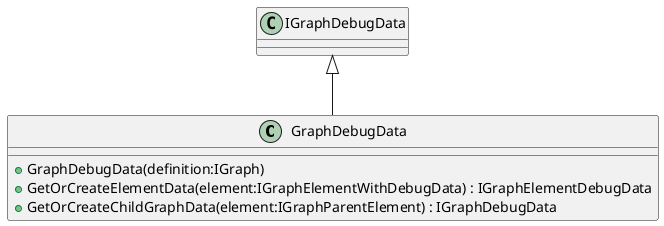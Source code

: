 @startuml
class GraphDebugData {
    + GraphDebugData(definition:IGraph)
    + GetOrCreateElementData(element:IGraphElementWithDebugData) : IGraphElementDebugData
    + GetOrCreateChildGraphData(element:IGraphParentElement) : IGraphDebugData
}
IGraphDebugData <|-- GraphDebugData
@enduml
